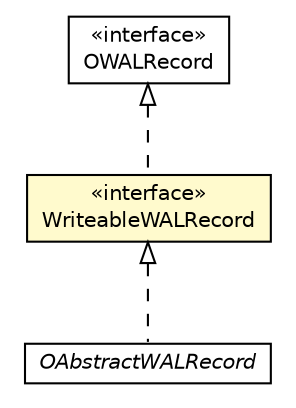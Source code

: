 #!/usr/local/bin/dot
#
# Class diagram 
# Generated by UMLGraph version R5_6-24-gf6e263 (http://www.umlgraph.org/)
#

digraph G {
	edge [fontname="Helvetica",fontsize=10,labelfontname="Helvetica",labelfontsize=10];
	node [fontname="Helvetica",fontsize=10,shape=plaintext];
	nodesep=0.25;
	ranksep=0.5;
	// com.orientechnologies.orient.core.storage.impl.local.paginated.wal.OWALRecord
	c8397747 [label=<<table title="com.orientechnologies.orient.core.storage.impl.local.paginated.wal.OWALRecord" border="0" cellborder="1" cellspacing="0" cellpadding="2" port="p" href="../OWALRecord.html">
		<tr><td><table border="0" cellspacing="0" cellpadding="1">
<tr><td align="center" balign="center"> &#171;interface&#187; </td></tr>
<tr><td align="center" balign="center"> OWALRecord </td></tr>
		</table></td></tr>
		</table>>, URL="../OWALRecord.html", fontname="Helvetica", fontcolor="black", fontsize=10.0];
	// com.orientechnologies.orient.core.storage.impl.local.paginated.wal.OAbstractWALRecord
	c8397765 [label=<<table title="com.orientechnologies.orient.core.storage.impl.local.paginated.wal.OAbstractWALRecord" border="0" cellborder="1" cellspacing="0" cellpadding="2" port="p" href="../OAbstractWALRecord.html">
		<tr><td><table border="0" cellspacing="0" cellpadding="1">
<tr><td align="center" balign="center"><font face="Helvetica-Oblique"> OAbstractWALRecord </font></td></tr>
		</table></td></tr>
		</table>>, URL="../OAbstractWALRecord.html", fontname="Helvetica", fontcolor="black", fontsize=10.0];
	// com.orientechnologies.orient.core.storage.impl.local.paginated.wal.common.WriteableWALRecord
	c8397777 [label=<<table title="com.orientechnologies.orient.core.storage.impl.local.paginated.wal.common.WriteableWALRecord" border="0" cellborder="1" cellspacing="0" cellpadding="2" port="p" bgcolor="lemonChiffon" href="./WriteableWALRecord.html">
		<tr><td><table border="0" cellspacing="0" cellpadding="1">
<tr><td align="center" balign="center"> &#171;interface&#187; </td></tr>
<tr><td align="center" balign="center"> WriteableWALRecord </td></tr>
		</table></td></tr>
		</table>>, URL="./WriteableWALRecord.html", fontname="Helvetica", fontcolor="black", fontsize=10.0];
	//com.orientechnologies.orient.core.storage.impl.local.paginated.wal.OAbstractWALRecord implements com.orientechnologies.orient.core.storage.impl.local.paginated.wal.common.WriteableWALRecord
	c8397777:p -> c8397765:p [dir=back,arrowtail=empty,style=dashed];
	//com.orientechnologies.orient.core.storage.impl.local.paginated.wal.common.WriteableWALRecord implements com.orientechnologies.orient.core.storage.impl.local.paginated.wal.OWALRecord
	c8397747:p -> c8397777:p [dir=back,arrowtail=empty,style=dashed];
}

